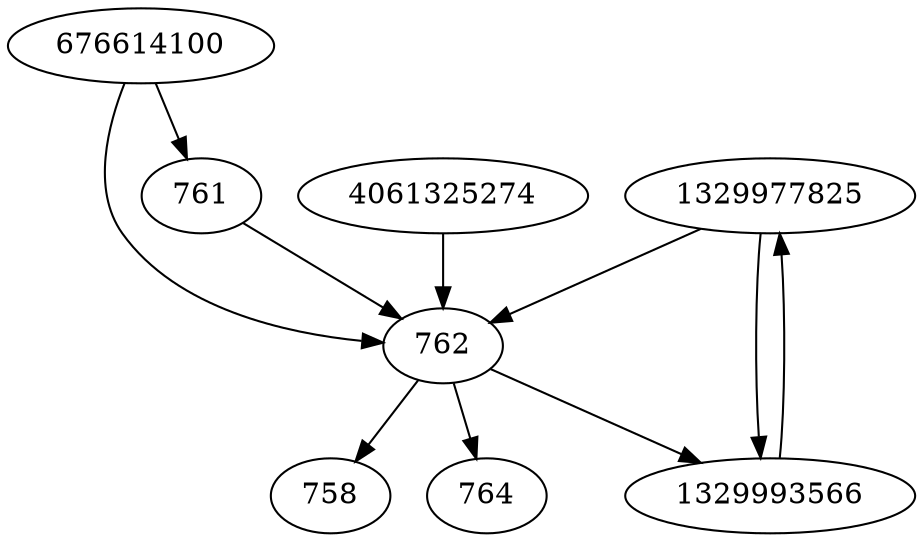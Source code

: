 strict digraph  {
1329977825;
762;
676614100;
758;
761;
4061325274;
764;
1329993566;
1329977825 -> 762;
1329977825 -> 1329993566;
762 -> 758;
762 -> 764;
762 -> 1329993566;
676614100 -> 761;
676614100 -> 762;
761 -> 762;
4061325274 -> 762;
1329993566 -> 1329977825;
}
